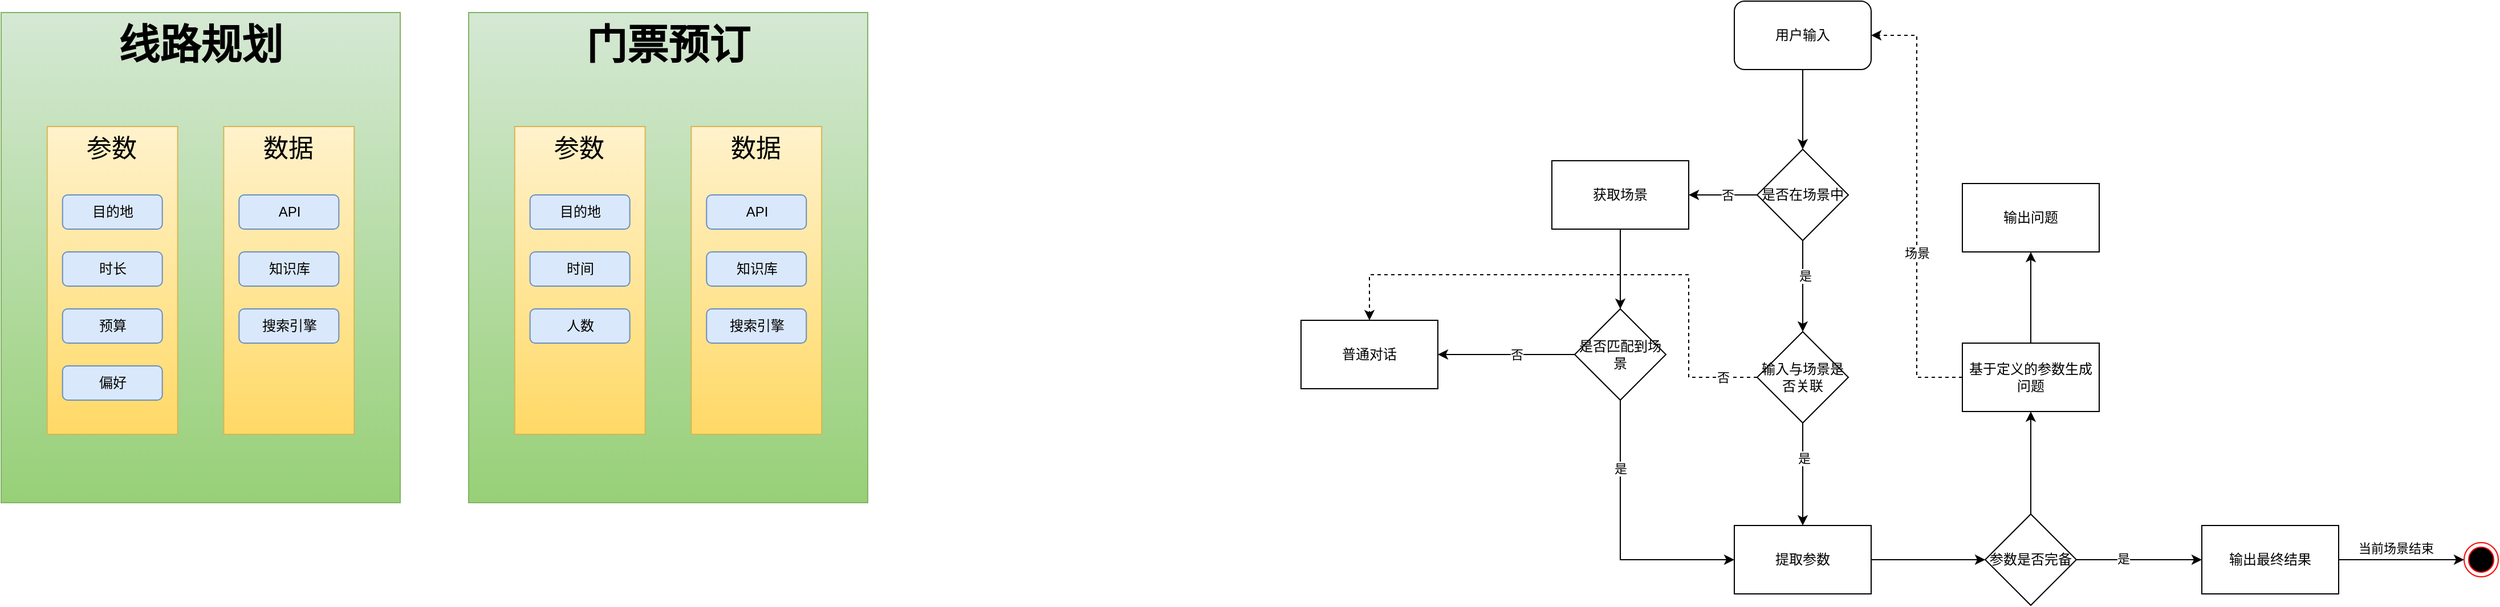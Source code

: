 <mxfile version="24.6.4" type="github">
  <diagram name="第 1 页" id="Y8drmWvzBkvI4okCshWX">
    <mxGraphModel dx="2247" dy="758" grid="1" gridSize="10" guides="1" tooltips="1" connect="1" arrows="1" fold="1" page="1" pageScale="1" pageWidth="827" pageHeight="1169" math="0" shadow="0">
      <root>
        <mxCell id="0" />
        <mxCell id="1" parent="0" />
        <mxCell id="LV9YCc_EGSqUjDLTgtPs-27" value="" style="edgeStyle=orthogonalEdgeStyle;rounded=0;orthogonalLoop=1;jettySize=auto;html=1;" edge="1" parent="1" source="LV9YCc_EGSqUjDLTgtPs-22" target="LV9YCc_EGSqUjDLTgtPs-26">
          <mxGeometry relative="1" as="geometry" />
        </mxCell>
        <mxCell id="LV9YCc_EGSqUjDLTgtPs-22" value="用户输入" style="rounded=1;whiteSpace=wrap;html=1;" vertex="1" parent="1">
          <mxGeometry x="920" y="110" width="120" height="60" as="geometry" />
        </mxCell>
        <mxCell id="LV9YCc_EGSqUjDLTgtPs-23" value="" style="group" vertex="1" connectable="0" parent="1">
          <mxGeometry x="-600" y="120" width="350" height="430" as="geometry" />
        </mxCell>
        <mxCell id="LV9YCc_EGSqUjDLTgtPs-2" value="线路规划" style="rounded=0;whiteSpace=wrap;html=1;verticalAlign=top;fontStyle=1;fontSize=36;fillColor=#d5e8d4;strokeColor=#82b366;gradientColor=#97d077;" vertex="1" parent="LV9YCc_EGSqUjDLTgtPs-23">
          <mxGeometry width="350" height="430" as="geometry" />
        </mxCell>
        <mxCell id="LV9YCc_EGSqUjDLTgtPs-11" value="参数" style="rounded=0;whiteSpace=wrap;html=1;verticalAlign=top;fontSize=22;strokeColor=#d6b656;fillColor=#fff2cc;gradientColor=#ffd966;" vertex="1" parent="LV9YCc_EGSqUjDLTgtPs-23">
          <mxGeometry x="40.385" y="100" width="114.423" height="270" as="geometry" />
        </mxCell>
        <mxCell id="LV9YCc_EGSqUjDLTgtPs-12" value="目的地" style="text;html=1;align=center;verticalAlign=middle;whiteSpace=wrap;rounded=1;fillColor=#dae8fc;strokeColor=#6c8ebf;" vertex="1" parent="LV9YCc_EGSqUjDLTgtPs-23">
          <mxGeometry x="53.846" y="160" width="87.5" height="30" as="geometry" />
        </mxCell>
        <mxCell id="LV9YCc_EGSqUjDLTgtPs-13" value="时长" style="text;html=1;align=center;verticalAlign=middle;whiteSpace=wrap;rounded=1;fillColor=#dae8fc;strokeColor=#6c8ebf;" vertex="1" parent="LV9YCc_EGSqUjDLTgtPs-23">
          <mxGeometry x="53.846" y="210" width="87.5" height="30" as="geometry" />
        </mxCell>
        <mxCell id="LV9YCc_EGSqUjDLTgtPs-14" value="预算" style="text;html=1;align=center;verticalAlign=middle;whiteSpace=wrap;rounded=1;fillColor=#dae8fc;strokeColor=#6c8ebf;" vertex="1" parent="LV9YCc_EGSqUjDLTgtPs-23">
          <mxGeometry x="53.846" y="260" width="87.5" height="30" as="geometry" />
        </mxCell>
        <mxCell id="LV9YCc_EGSqUjDLTgtPs-15" value="偏好" style="text;html=1;align=center;verticalAlign=middle;whiteSpace=wrap;rounded=1;fillColor=#dae8fc;strokeColor=#6c8ebf;" vertex="1" parent="LV9YCc_EGSqUjDLTgtPs-23">
          <mxGeometry x="53.846" y="310" width="87.5" height="30" as="geometry" />
        </mxCell>
        <mxCell id="LV9YCc_EGSqUjDLTgtPs-18" value="数据" style="rounded=0;whiteSpace=wrap;html=1;verticalAlign=top;fontSize=22;strokeColor=#d6b656;fillColor=#fff2cc;gradientColor=#ffd966;" vertex="1" parent="LV9YCc_EGSqUjDLTgtPs-23">
          <mxGeometry x="195.192" y="100" width="114.423" height="270" as="geometry" />
        </mxCell>
        <mxCell id="LV9YCc_EGSqUjDLTgtPs-19" value="API" style="text;html=1;align=center;verticalAlign=middle;whiteSpace=wrap;rounded=1;fillColor=#dae8fc;strokeColor=#6c8ebf;" vertex="1" parent="LV9YCc_EGSqUjDLTgtPs-23">
          <mxGeometry x="208.654" y="160" width="87.5" height="30" as="geometry" />
        </mxCell>
        <mxCell id="LV9YCc_EGSqUjDLTgtPs-20" value="知识库" style="text;html=1;align=center;verticalAlign=middle;whiteSpace=wrap;rounded=1;fillColor=#dae8fc;strokeColor=#6c8ebf;" vertex="1" parent="LV9YCc_EGSqUjDLTgtPs-23">
          <mxGeometry x="208.654" y="210" width="87.5" height="30" as="geometry" />
        </mxCell>
        <mxCell id="LV9YCc_EGSqUjDLTgtPs-21" value="搜索引擎" style="text;html=1;align=center;verticalAlign=middle;whiteSpace=wrap;rounded=1;fillColor=#dae8fc;strokeColor=#6c8ebf;" vertex="1" parent="LV9YCc_EGSqUjDLTgtPs-23">
          <mxGeometry x="208.654" y="260" width="87.5" height="30" as="geometry" />
        </mxCell>
        <mxCell id="LV9YCc_EGSqUjDLTgtPs-29" value="" style="edgeStyle=orthogonalEdgeStyle;rounded=0;orthogonalLoop=1;jettySize=auto;html=1;" edge="1" parent="1" source="LV9YCc_EGSqUjDLTgtPs-26" target="LV9YCc_EGSqUjDLTgtPs-28">
          <mxGeometry relative="1" as="geometry" />
        </mxCell>
        <mxCell id="LV9YCc_EGSqUjDLTgtPs-30" value="是" style="edgeLabel;html=1;align=center;verticalAlign=middle;resizable=0;points=[];" vertex="1" connectable="0" parent="LV9YCc_EGSqUjDLTgtPs-29">
          <mxGeometry x="-0.225" y="2" relative="1" as="geometry">
            <mxPoint as="offset" />
          </mxGeometry>
        </mxCell>
        <mxCell id="LV9YCc_EGSqUjDLTgtPs-32" value="" style="edgeStyle=orthogonalEdgeStyle;rounded=0;orthogonalLoop=1;jettySize=auto;html=1;" edge="1" parent="1" source="LV9YCc_EGSqUjDLTgtPs-26" target="LV9YCc_EGSqUjDLTgtPs-31">
          <mxGeometry relative="1" as="geometry" />
        </mxCell>
        <mxCell id="LV9YCc_EGSqUjDLTgtPs-33" value="否" style="edgeLabel;html=1;align=center;verticalAlign=middle;resizable=0;points=[];" vertex="1" connectable="0" parent="LV9YCc_EGSqUjDLTgtPs-32">
          <mxGeometry x="-0.133" relative="1" as="geometry">
            <mxPoint as="offset" />
          </mxGeometry>
        </mxCell>
        <mxCell id="LV9YCc_EGSqUjDLTgtPs-26" value="是否在场景中" style="rhombus;whiteSpace=wrap;html=1;rounded=0;" vertex="1" parent="1">
          <mxGeometry x="940" y="240" width="80" height="80" as="geometry" />
        </mxCell>
        <mxCell id="LV9YCc_EGSqUjDLTgtPs-37" value="" style="edgeStyle=orthogonalEdgeStyle;rounded=0;orthogonalLoop=1;jettySize=auto;html=1;" edge="1" parent="1" source="LV9YCc_EGSqUjDLTgtPs-28" target="LV9YCc_EGSqUjDLTgtPs-36">
          <mxGeometry relative="1" as="geometry" />
        </mxCell>
        <mxCell id="LV9YCc_EGSqUjDLTgtPs-38" value="是" style="edgeLabel;html=1;align=center;verticalAlign=middle;resizable=0;points=[];" vertex="1" connectable="0" parent="LV9YCc_EGSqUjDLTgtPs-37">
          <mxGeometry x="-0.311" y="1" relative="1" as="geometry">
            <mxPoint as="offset" />
          </mxGeometry>
        </mxCell>
        <mxCell id="LV9YCc_EGSqUjDLTgtPs-28" value="输入与场景是否关联" style="rhombus;whiteSpace=wrap;html=1;rounded=0;" vertex="1" parent="1">
          <mxGeometry x="940" y="400" width="80" height="80" as="geometry" />
        </mxCell>
        <mxCell id="LV9YCc_EGSqUjDLTgtPs-35" value="" style="edgeStyle=orthogonalEdgeStyle;rounded=0;orthogonalLoop=1;jettySize=auto;html=1;" edge="1" parent="1" source="LV9YCc_EGSqUjDLTgtPs-31" target="LV9YCc_EGSqUjDLTgtPs-34">
          <mxGeometry relative="1" as="geometry" />
        </mxCell>
        <mxCell id="LV9YCc_EGSqUjDLTgtPs-31" value="获取场景" style="whiteSpace=wrap;html=1;rounded=0;" vertex="1" parent="1">
          <mxGeometry x="760" y="250" width="120" height="60" as="geometry" />
        </mxCell>
        <mxCell id="LV9YCc_EGSqUjDLTgtPs-39" style="edgeStyle=orthogonalEdgeStyle;rounded=0;orthogonalLoop=1;jettySize=auto;html=1;entryX=0;entryY=0.5;entryDx=0;entryDy=0;" edge="1" parent="1" source="LV9YCc_EGSqUjDLTgtPs-34" target="LV9YCc_EGSqUjDLTgtPs-36">
          <mxGeometry relative="1" as="geometry">
            <Array as="points">
              <mxPoint x="820" y="600" />
            </Array>
          </mxGeometry>
        </mxCell>
        <mxCell id="LV9YCc_EGSqUjDLTgtPs-40" value="是" style="edgeLabel;html=1;align=center;verticalAlign=middle;resizable=0;points=[];" vertex="1" connectable="0" parent="LV9YCc_EGSqUjDLTgtPs-39">
          <mxGeometry x="-0.083" y="-1" relative="1" as="geometry">
            <mxPoint x="1" y="-50" as="offset" />
          </mxGeometry>
        </mxCell>
        <mxCell id="LV9YCc_EGSqUjDLTgtPs-42" style="edgeStyle=orthogonalEdgeStyle;rounded=0;orthogonalLoop=1;jettySize=auto;html=1;" edge="1" parent="1" source="LV9YCc_EGSqUjDLTgtPs-34" target="LV9YCc_EGSqUjDLTgtPs-41">
          <mxGeometry relative="1" as="geometry" />
        </mxCell>
        <mxCell id="LV9YCc_EGSqUjDLTgtPs-43" value="否" style="edgeLabel;html=1;align=center;verticalAlign=middle;resizable=0;points=[];" vertex="1" connectable="0" parent="LV9YCc_EGSqUjDLTgtPs-42">
          <mxGeometry x="-0.143" relative="1" as="geometry">
            <mxPoint as="offset" />
          </mxGeometry>
        </mxCell>
        <mxCell id="LV9YCc_EGSqUjDLTgtPs-34" value="是否匹配到场景" style="rhombus;whiteSpace=wrap;html=1;rounded=0;" vertex="1" parent="1">
          <mxGeometry x="780" y="380" width="80" height="80" as="geometry" />
        </mxCell>
        <mxCell id="LV9YCc_EGSqUjDLTgtPs-48" value="" style="edgeStyle=orthogonalEdgeStyle;rounded=0;orthogonalLoop=1;jettySize=auto;html=1;" edge="1" parent="1" source="LV9YCc_EGSqUjDLTgtPs-36" target="LV9YCc_EGSqUjDLTgtPs-47">
          <mxGeometry relative="1" as="geometry" />
        </mxCell>
        <mxCell id="LV9YCc_EGSqUjDLTgtPs-36" value="提取参数" style="whiteSpace=wrap;html=1;rounded=0;" vertex="1" parent="1">
          <mxGeometry x="920" y="570" width="120" height="60" as="geometry" />
        </mxCell>
        <mxCell id="LV9YCc_EGSqUjDLTgtPs-41" value="普通对话" style="whiteSpace=wrap;html=1;rounded=0;" vertex="1" parent="1">
          <mxGeometry x="540" y="390" width="120" height="60" as="geometry" />
        </mxCell>
        <mxCell id="LV9YCc_EGSqUjDLTgtPs-44" style="edgeStyle=orthogonalEdgeStyle;rounded=0;orthogonalLoop=1;jettySize=auto;html=1;entryX=0.5;entryY=0;entryDx=0;entryDy=0;dashed=1;" edge="1" parent="1" source="LV9YCc_EGSqUjDLTgtPs-28" target="LV9YCc_EGSqUjDLTgtPs-41">
          <mxGeometry relative="1" as="geometry">
            <Array as="points">
              <mxPoint x="880" y="440" />
              <mxPoint x="880" y="350" />
              <mxPoint x="600" y="350" />
            </Array>
          </mxGeometry>
        </mxCell>
        <mxCell id="LV9YCc_EGSqUjDLTgtPs-45" value="否" style="edgeLabel;html=1;align=center;verticalAlign=middle;resizable=0;points=[];" vertex="1" connectable="0" parent="LV9YCc_EGSqUjDLTgtPs-44">
          <mxGeometry x="0.724" y="-1" relative="1" as="geometry">
            <mxPoint x="285" y="91" as="offset" />
          </mxGeometry>
        </mxCell>
        <mxCell id="LV9YCc_EGSqUjDLTgtPs-50" value="" style="edgeStyle=orthogonalEdgeStyle;rounded=0;orthogonalLoop=1;jettySize=auto;html=1;" edge="1" parent="1" source="LV9YCc_EGSqUjDLTgtPs-47" target="LV9YCc_EGSqUjDLTgtPs-49">
          <mxGeometry relative="1" as="geometry" />
        </mxCell>
        <mxCell id="LV9YCc_EGSqUjDLTgtPs-51" value="是" style="edgeLabel;html=1;align=center;verticalAlign=middle;resizable=0;points=[];" vertex="1" connectable="0" parent="LV9YCc_EGSqUjDLTgtPs-50">
          <mxGeometry x="-0.267" y="1" relative="1" as="geometry">
            <mxPoint as="offset" />
          </mxGeometry>
        </mxCell>
        <mxCell id="LV9YCc_EGSqUjDLTgtPs-53" value="" style="edgeStyle=orthogonalEdgeStyle;rounded=0;orthogonalLoop=1;jettySize=auto;html=1;" edge="1" parent="1" source="LV9YCc_EGSqUjDLTgtPs-47" target="LV9YCc_EGSqUjDLTgtPs-52">
          <mxGeometry relative="1" as="geometry" />
        </mxCell>
        <mxCell id="LV9YCc_EGSqUjDLTgtPs-47" value="参数是否完备" style="rhombus;whiteSpace=wrap;html=1;rounded=0;" vertex="1" parent="1">
          <mxGeometry x="1140" y="560" width="80" height="80" as="geometry" />
        </mxCell>
        <mxCell id="LV9YCc_EGSqUjDLTgtPs-57" style="edgeStyle=orthogonalEdgeStyle;rounded=0;orthogonalLoop=1;jettySize=auto;html=1;" edge="1" parent="1" source="LV9YCc_EGSqUjDLTgtPs-49" target="LV9YCc_EGSqUjDLTgtPs-56">
          <mxGeometry relative="1" as="geometry" />
        </mxCell>
        <mxCell id="LV9YCc_EGSqUjDLTgtPs-58" value="当前场景结束" style="edgeLabel;html=1;align=center;verticalAlign=middle;resizable=0;points=[];" vertex="1" connectable="0" parent="LV9YCc_EGSqUjDLTgtPs-57">
          <mxGeometry x="0.145" y="-1" relative="1" as="geometry">
            <mxPoint x="-13" y="-11" as="offset" />
          </mxGeometry>
        </mxCell>
        <mxCell id="LV9YCc_EGSqUjDLTgtPs-49" value="输出最终结果" style="whiteSpace=wrap;html=1;rounded=0;" vertex="1" parent="1">
          <mxGeometry x="1330" y="570" width="120" height="60" as="geometry" />
        </mxCell>
        <mxCell id="LV9YCc_EGSqUjDLTgtPs-55" value="" style="edgeStyle=orthogonalEdgeStyle;rounded=0;orthogonalLoop=1;jettySize=auto;html=1;" edge="1" parent="1" source="LV9YCc_EGSqUjDLTgtPs-52" target="LV9YCc_EGSqUjDLTgtPs-54">
          <mxGeometry relative="1" as="geometry" />
        </mxCell>
        <mxCell id="LV9YCc_EGSqUjDLTgtPs-59" style="edgeStyle=orthogonalEdgeStyle;rounded=0;orthogonalLoop=1;jettySize=auto;html=1;entryX=1;entryY=0.5;entryDx=0;entryDy=0;dashed=1;" edge="1" parent="1" source="LV9YCc_EGSqUjDLTgtPs-52" target="LV9YCc_EGSqUjDLTgtPs-22">
          <mxGeometry relative="1" as="geometry" />
        </mxCell>
        <mxCell id="LV9YCc_EGSqUjDLTgtPs-60" value="场景" style="edgeLabel;html=1;align=center;verticalAlign=middle;resizable=0;points=[];" vertex="1" connectable="0" parent="LV9YCc_EGSqUjDLTgtPs-59">
          <mxGeometry x="-0.216" relative="1" as="geometry">
            <mxPoint as="offset" />
          </mxGeometry>
        </mxCell>
        <mxCell id="LV9YCc_EGSqUjDLTgtPs-52" value="基于定义的参数生成问题" style="whiteSpace=wrap;html=1;rounded=0;" vertex="1" parent="1">
          <mxGeometry x="1120" y="410" width="120" height="60" as="geometry" />
        </mxCell>
        <mxCell id="LV9YCc_EGSqUjDLTgtPs-54" value="输出问题" style="whiteSpace=wrap;html=1;rounded=0;" vertex="1" parent="1">
          <mxGeometry x="1120" y="270" width="120" height="60" as="geometry" />
        </mxCell>
        <mxCell id="LV9YCc_EGSqUjDLTgtPs-56" value="" style="ellipse;html=1;shape=endState;fillColor=#000000;strokeColor=#ff0000;" vertex="1" parent="1">
          <mxGeometry x="1560" y="585" width="30" height="30" as="geometry" />
        </mxCell>
        <mxCell id="LV9YCc_EGSqUjDLTgtPs-62" value="" style="group" vertex="1" connectable="0" parent="1">
          <mxGeometry x="-190" y="120" width="350" height="430" as="geometry" />
        </mxCell>
        <mxCell id="LV9YCc_EGSqUjDLTgtPs-63" value="门票预订" style="rounded=0;whiteSpace=wrap;html=1;verticalAlign=top;fontStyle=1;fontSize=36;fillColor=#d5e8d4;strokeColor=#82b366;gradientColor=#97d077;" vertex="1" parent="LV9YCc_EGSqUjDLTgtPs-62">
          <mxGeometry width="350" height="430" as="geometry" />
        </mxCell>
        <mxCell id="LV9YCc_EGSqUjDLTgtPs-64" value="参数" style="rounded=0;whiteSpace=wrap;html=1;verticalAlign=top;fontSize=22;strokeColor=#d6b656;fillColor=#fff2cc;gradientColor=#ffd966;" vertex="1" parent="LV9YCc_EGSqUjDLTgtPs-62">
          <mxGeometry x="40.385" y="100" width="114.423" height="270" as="geometry" />
        </mxCell>
        <mxCell id="LV9YCc_EGSqUjDLTgtPs-65" value="目的地" style="text;html=1;align=center;verticalAlign=middle;whiteSpace=wrap;rounded=1;fillColor=#dae8fc;strokeColor=#6c8ebf;" vertex="1" parent="LV9YCc_EGSqUjDLTgtPs-62">
          <mxGeometry x="53.846" y="160" width="87.5" height="30" as="geometry" />
        </mxCell>
        <mxCell id="LV9YCc_EGSqUjDLTgtPs-66" value="时间" style="text;html=1;align=center;verticalAlign=middle;whiteSpace=wrap;rounded=1;fillColor=#dae8fc;strokeColor=#6c8ebf;" vertex="1" parent="LV9YCc_EGSqUjDLTgtPs-62">
          <mxGeometry x="53.846" y="210" width="87.5" height="30" as="geometry" />
        </mxCell>
        <mxCell id="LV9YCc_EGSqUjDLTgtPs-67" value="人数" style="text;html=1;align=center;verticalAlign=middle;whiteSpace=wrap;rounded=1;fillColor=#dae8fc;strokeColor=#6c8ebf;" vertex="1" parent="LV9YCc_EGSqUjDLTgtPs-62">
          <mxGeometry x="53.846" y="260" width="87.5" height="30" as="geometry" />
        </mxCell>
        <mxCell id="LV9YCc_EGSqUjDLTgtPs-69" value="数据" style="rounded=0;whiteSpace=wrap;html=1;verticalAlign=top;fontSize=22;strokeColor=#d6b656;fillColor=#fff2cc;gradientColor=#ffd966;" vertex="1" parent="LV9YCc_EGSqUjDLTgtPs-62">
          <mxGeometry x="195.192" y="100" width="114.423" height="270" as="geometry" />
        </mxCell>
        <mxCell id="LV9YCc_EGSqUjDLTgtPs-70" value="API" style="text;html=1;align=center;verticalAlign=middle;whiteSpace=wrap;rounded=1;fillColor=#dae8fc;strokeColor=#6c8ebf;" vertex="1" parent="LV9YCc_EGSqUjDLTgtPs-62">
          <mxGeometry x="208.654" y="160" width="87.5" height="30" as="geometry" />
        </mxCell>
        <mxCell id="LV9YCc_EGSqUjDLTgtPs-71" value="知识库" style="text;html=1;align=center;verticalAlign=middle;whiteSpace=wrap;rounded=1;fillColor=#dae8fc;strokeColor=#6c8ebf;" vertex="1" parent="LV9YCc_EGSqUjDLTgtPs-62">
          <mxGeometry x="208.654" y="210" width="87.5" height="30" as="geometry" />
        </mxCell>
        <mxCell id="LV9YCc_EGSqUjDLTgtPs-72" value="搜索引擎" style="text;html=1;align=center;verticalAlign=middle;whiteSpace=wrap;rounded=1;fillColor=#dae8fc;strokeColor=#6c8ebf;" vertex="1" parent="LV9YCc_EGSqUjDLTgtPs-62">
          <mxGeometry x="208.654" y="260" width="87.5" height="30" as="geometry" />
        </mxCell>
      </root>
    </mxGraphModel>
  </diagram>
</mxfile>
